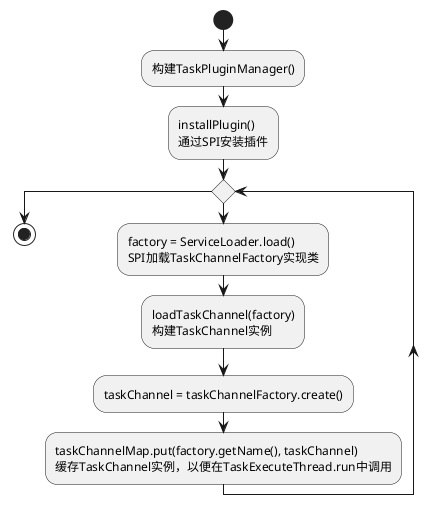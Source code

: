 @startuml
'https://plantuml.com/activity-diagram-beta

start
:构建TaskPluginManager();
:installPlugin()
通过SPI安装插件;
while ()
  :factory = ServiceLoader.load()
  SPI加载TaskChannelFactory实现类;
  :loadTaskChannel(factory)
  构建TaskChannel实例;
  :taskChannel = taskChannelFactory.create();
  :taskChannelMap.put(factory.getName(), taskChannel)
  缓存TaskChannel实例，以便在TaskExecuteThread.run中调用;
endwhile

stop

@enduml
